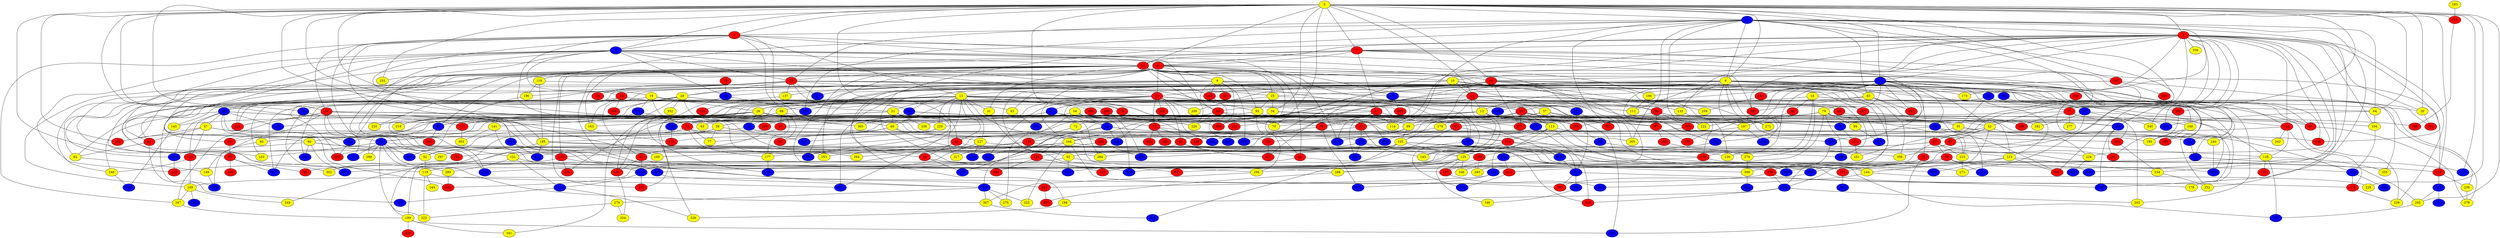graph {
0 [style = filled fillcolor = yellow];
1 [style = filled fillcolor = blue];
2 [style = filled fillcolor = red];
3 [style = filled fillcolor = red];
4 [style = filled fillcolor = blue];
5 [style = filled fillcolor = blue];
6 [style = filled fillcolor = yellow];
7 [style = filled fillcolor = red];
8 [style = filled fillcolor = red];
9 [style = filled fillcolor = yellow];
10 [style = filled fillcolor = yellow];
11 [style = filled fillcolor = red];
12 [style = filled fillcolor = yellow];
13 [style = filled fillcolor = yellow];
14 [style = filled fillcolor = red];
15 [style = filled fillcolor = red];
16 [style = filled fillcolor = red];
17 [style = filled fillcolor = red];
18 [style = filled fillcolor = yellow];
19 [style = filled fillcolor = yellow];
20 [style = filled fillcolor = yellow];
21 [style = filled fillcolor = yellow];
22 [style = filled fillcolor = red];
23 [style = filled fillcolor = red];
24 [style = filled fillcolor = red];
25 [style = filled fillcolor = yellow];
26 [style = filled fillcolor = yellow];
27 [style = filled fillcolor = red];
28 [style = filled fillcolor = yellow];
29 [style = filled fillcolor = blue];
30 [style = filled fillcolor = blue];
31 [style = filled fillcolor = yellow];
32 [style = filled fillcolor = red];
33 [style = filled fillcolor = red];
34 [style = filled fillcolor = yellow];
35 [style = filled fillcolor = yellow];
36 [style = filled fillcolor = blue];
37 [style = filled fillcolor = yellow];
38 [style = filled fillcolor = yellow];
39 [style = filled fillcolor = blue];
40 [style = filled fillcolor = red];
41 [style = filled fillcolor = red];
42 [style = filled fillcolor = yellow];
43 [style = filled fillcolor = yellow];
44 [style = filled fillcolor = red];
45 [style = filled fillcolor = red];
46 [style = filled fillcolor = red];
47 [style = filled fillcolor = yellow];
48 [style = filled fillcolor = red];
49 [style = filled fillcolor = yellow];
50 [style = filled fillcolor = red];
51 [style = filled fillcolor = red];
52 [style = filled fillcolor = yellow];
53 [style = filled fillcolor = blue];
54 [style = filled fillcolor = yellow];
55 [style = filled fillcolor = blue];
56 [style = filled fillcolor = red];
57 [style = filled fillcolor = blue];
58 [style = filled fillcolor = blue];
59 [style = filled fillcolor = blue];
60 [style = filled fillcolor = yellow];
61 [style = filled fillcolor = blue];
62 [style = filled fillcolor = red];
63 [style = filled fillcolor = yellow];
64 [style = filled fillcolor = yellow];
65 [style = filled fillcolor = red];
66 [style = filled fillcolor = blue];
67 [style = filled fillcolor = red];
68 [style = filled fillcolor = blue];
69 [style = filled fillcolor = red];
70 [style = filled fillcolor = yellow];
71 [style = filled fillcolor = blue];
72 [style = filled fillcolor = yellow];
73 [style = filled fillcolor = red];
74 [style = filled fillcolor = red];
75 [style = filled fillcolor = red];
76 [style = filled fillcolor = red];
77 [style = filled fillcolor = yellow];
78 [style = filled fillcolor = red];
79 [style = filled fillcolor = yellow];
80 [style = filled fillcolor = yellow];
81 [style = filled fillcolor = red];
82 [style = filled fillcolor = yellow];
83 [style = filled fillcolor = yellow];
84 [style = filled fillcolor = red];
85 [style = filled fillcolor = red];
86 [style = filled fillcolor = blue];
87 [style = filled fillcolor = red];
88 [style = filled fillcolor = yellow];
89 [style = filled fillcolor = yellow];
90 [style = filled fillcolor = red];
91 [style = filled fillcolor = red];
92 [style = filled fillcolor = yellow];
93 [style = filled fillcolor = red];
94 [style = filled fillcolor = blue];
95 [style = filled fillcolor = yellow];
96 [style = filled fillcolor = red];
97 [style = filled fillcolor = red];
98 [style = filled fillcolor = blue];
99 [style = filled fillcolor = yellow];
100 [style = filled fillcolor = blue];
101 [style = filled fillcolor = blue];
102 [style = filled fillcolor = blue];
103 [style = filled fillcolor = yellow];
104 [style = filled fillcolor = yellow];
105 [style = filled fillcolor = yellow];
106 [style = filled fillcolor = yellow];
107 [style = filled fillcolor = yellow];
108 [style = filled fillcolor = red];
109 [style = filled fillcolor = blue];
110 [style = filled fillcolor = red];
111 [style = filled fillcolor = yellow];
112 [style = filled fillcolor = red];
113 [style = filled fillcolor = yellow];
114 [style = filled fillcolor = yellow];
115 [style = filled fillcolor = red];
116 [style = filled fillcolor = red];
117 [style = filled fillcolor = red];
118 [style = filled fillcolor = yellow];
119 [style = filled fillcolor = yellow];
120 [style = filled fillcolor = blue];
121 [style = filled fillcolor = red];
122 [style = filled fillcolor = red];
123 [style = filled fillcolor = yellow];
124 [style = filled fillcolor = red];
125 [style = filled fillcolor = yellow];
126 [style = filled fillcolor = red];
127 [style = filled fillcolor = yellow];
128 [style = filled fillcolor = yellow];
129 [style = filled fillcolor = red];
130 [style = filled fillcolor = yellow];
131 [style = filled fillcolor = red];
132 [style = filled fillcolor = red];
133 [style = filled fillcolor = yellow];
134 [style = filled fillcolor = red];
135 [style = filled fillcolor = red];
136 [style = filled fillcolor = blue];
137 [style = filled fillcolor = yellow];
138 [style = filled fillcolor = red];
139 [style = filled fillcolor = blue];
140 [style = filled fillcolor = red];
141 [style = filled fillcolor = yellow];
142 [style = filled fillcolor = blue];
143 [style = filled fillcolor = yellow];
144 [style = filled fillcolor = yellow];
145 [style = filled fillcolor = yellow];
146 [style = filled fillcolor = red];
147 [style = filled fillcolor = blue];
148 [style = filled fillcolor = blue];
149 [style = filled fillcolor = yellow];
150 [style = filled fillcolor = blue];
151 [style = filled fillcolor = yellow];
152 [style = filled fillcolor = blue];
153 [style = filled fillcolor = blue];
154 [style = filled fillcolor = blue];
155 [style = filled fillcolor = red];
156 [style = filled fillcolor = red];
157 [style = filled fillcolor = red];
158 [style = filled fillcolor = red];
159 [style = filled fillcolor = blue];
160 [style = filled fillcolor = yellow];
161 [style = filled fillcolor = blue];
162 [style = filled fillcolor = red];
163 [style = filled fillcolor = yellow];
164 [style = filled fillcolor = yellow];
165 [style = filled fillcolor = red];
166 [style = filled fillcolor = yellow];
167 [style = filled fillcolor = red];
168 [style = filled fillcolor = yellow];
169 [style = filled fillcolor = yellow];
170 [style = filled fillcolor = blue];
171 [style = filled fillcolor = blue];
172 [style = filled fillcolor = blue];
173 [style = filled fillcolor = yellow];
174 [style = filled fillcolor = blue];
175 [style = filled fillcolor = blue];
176 [style = filled fillcolor = red];
177 [style = filled fillcolor = yellow];
178 [style = filled fillcolor = yellow];
179 [style = filled fillcolor = yellow];
180 [style = filled fillcolor = red];
181 [style = filled fillcolor = red];
182 [style = filled fillcolor = yellow];
183 [style = filled fillcolor = yellow];
184 [style = filled fillcolor = red];
185 [style = filled fillcolor = yellow];
186 [style = filled fillcolor = red];
187 [style = filled fillcolor = yellow];
188 [style = filled fillcolor = blue];
189 [style = filled fillcolor = yellow];
190 [style = filled fillcolor = blue];
191 [style = filled fillcolor = blue];
192 [style = filled fillcolor = blue];
193 [style = filled fillcolor = blue];
194 [style = filled fillcolor = red];
195 [style = filled fillcolor = yellow];
196 [style = filled fillcolor = yellow];
197 [style = filled fillcolor = red];
198 [style = filled fillcolor = yellow];
199 [style = filled fillcolor = blue];
200 [style = filled fillcolor = red];
201 [style = filled fillcolor = red];
202 [style = filled fillcolor = yellow];
203 [style = filled fillcolor = red];
204 [style = filled fillcolor = blue];
205 [style = filled fillcolor = yellow];
206 [style = filled fillcolor = blue];
207 [style = filled fillcolor = red];
208 [style = filled fillcolor = blue];
209 [style = filled fillcolor = red];
210 [style = filled fillcolor = blue];
211 [style = filled fillcolor = red];
212 [style = filled fillcolor = blue];
213 [style = filled fillcolor = red];
214 [style = filled fillcolor = blue];
215 [style = filled fillcolor = yellow];
216 [style = filled fillcolor = red];
217 [style = filled fillcolor = blue];
218 [style = filled fillcolor = blue];
219 [style = filled fillcolor = yellow];
220 [style = filled fillcolor = yellow];
221 [style = filled fillcolor = blue];
222 [style = filled fillcolor = yellow];
223 [style = filled fillcolor = blue];
224 [style = filled fillcolor = yellow];
225 [style = filled fillcolor = yellow];
226 [style = filled fillcolor = yellow];
227 [style = filled fillcolor = blue];
228 [style = filled fillcolor = yellow];
229 [style = filled fillcolor = blue];
230 [style = filled fillcolor = red];
231 [style = filled fillcolor = red];
232 [style = filled fillcolor = red];
233 [style = filled fillcolor = red];
234 [style = filled fillcolor = yellow];
235 [style = filled fillcolor = yellow];
236 [style = filled fillcolor = yellow];
237 [style = filled fillcolor = blue];
238 [style = filled fillcolor = red];
239 [style = filled fillcolor = yellow];
240 [style = filled fillcolor = yellow];
241 [style = filled fillcolor = blue];
242 [style = filled fillcolor = yellow];
243 [style = filled fillcolor = blue];
244 [style = filled fillcolor = yellow];
245 [style = filled fillcolor = red];
246 [style = filled fillcolor = blue];
247 [style = filled fillcolor = blue];
248 [style = filled fillcolor = yellow];
249 [style = filled fillcolor = yellow];
250 [style = filled fillcolor = red];
251 [style = filled fillcolor = yellow];
252 [style = filled fillcolor = yellow];
253 [style = filled fillcolor = yellow];
254 [style = filled fillcolor = red];
255 [style = filled fillcolor = yellow];
256 [style = filled fillcolor = yellow];
257 [style = filled fillcolor = blue];
258 [style = filled fillcolor = red];
259 [style = filled fillcolor = yellow];
260 [style = filled fillcolor = blue];
261 [style = filled fillcolor = blue];
262 [style = filled fillcolor = blue];
263 [style = filled fillcolor = blue];
264 [style = filled fillcolor = yellow];
265 [style = filled fillcolor = yellow];
266 [style = filled fillcolor = red];
267 [style = filled fillcolor = blue];
268 [style = filled fillcolor = red];
269 [style = filled fillcolor = red];
270 [style = filled fillcolor = blue];
271 [style = filled fillcolor = yellow];
272 [style = filled fillcolor = yellow];
273 [style = filled fillcolor = blue];
274 [style = filled fillcolor = yellow];
275 [style = filled fillcolor = red];
276 [style = filled fillcolor = yellow];
277 [style = filled fillcolor = yellow];
278 [style = filled fillcolor = yellow];
279 [style = filled fillcolor = yellow];
280 [style = filled fillcolor = blue];
281 [style = filled fillcolor = red];
282 [style = filled fillcolor = red];
283 [style = filled fillcolor = red];
284 [style = filled fillcolor = yellow];
285 [style = filled fillcolor = blue];
286 [style = filled fillcolor = yellow];
287 [style = filled fillcolor = red];
288 [style = filled fillcolor = red];
289 [style = filled fillcolor = yellow];
290 [style = filled fillcolor = blue];
291 [style = filled fillcolor = red];
292 [style = filled fillcolor = red];
293 [style = filled fillcolor = yellow];
294 [style = filled fillcolor = blue];
295 [style = filled fillcolor = red];
296 [style = filled fillcolor = blue];
297 [style = filled fillcolor = yellow];
298 [style = filled fillcolor = yellow];
299 [style = filled fillcolor = blue];
300 [style = filled fillcolor = red];
301 [style = filled fillcolor = blue];
302 [style = filled fillcolor = yellow];
303 [style = filled fillcolor = yellow];
304 [style = filled fillcolor = blue];
305 [style = filled fillcolor = yellow];
306 [style = filled fillcolor = yellow];
307 [style = filled fillcolor = yellow];
308 [style = filled fillcolor = red];
309 [style = filled fillcolor = yellow];
310 [style = filled fillcolor = blue];
311 [style = filled fillcolor = red];
312 [style = filled fillcolor = blue];
313 [style = filled fillcolor = blue];
314 [style = filled fillcolor = blue];
315 [style = filled fillcolor = blue];
316 [style = filled fillcolor = red];
317 [style = filled fillcolor = yellow];
318 [style = filled fillcolor = red];
319 [style = filled fillcolor = blue];
320 [style = filled fillcolor = red];
321 [style = filled fillcolor = blue];
322 [style = filled fillcolor = yellow];
323 [style = filled fillcolor = red];
324 [style = filled fillcolor = red];
325 [style = filled fillcolor = blue];
326 [style = filled fillcolor = yellow];
327 [style = filled fillcolor = red];
328 [style = filled fillcolor = red];
329 [style = filled fillcolor = blue];
330 [style = filled fillcolor = red];
331 [style = filled fillcolor = blue];
332 [style = filled fillcolor = blue];
333 [style = filled fillcolor = red];
334 [style = filled fillcolor = yellow];
335 [style = filled fillcolor = blue];
336 [style = filled fillcolor = yellow];
337 [style = filled fillcolor = blue];
338 [style = filled fillcolor = yellow];
339 [style = filled fillcolor = red];
340 [style = filled fillcolor = yellow];
341 [style = filled fillcolor = yellow];
342 [style = filled fillcolor = blue];
343 [style = filled fillcolor = red];
344 [style = filled fillcolor = blue];
345 [style = filled fillcolor = blue];
346 [style = filled fillcolor = yellow];
347 [style = filled fillcolor = blue];
348 [style = filled fillcolor = blue];
349 [style = filled fillcolor = red];
350 [style = filled fillcolor = blue];
351 [style = filled fillcolor = blue];
352 [style = filled fillcolor = yellow];
353 [style = filled fillcolor = red];
354 [style = filled fillcolor = blue];
355 [style = filled fillcolor = yellow];
356 [style = filled fillcolor = yellow];
357 [style = filled fillcolor = red];
358 [style = filled fillcolor = blue];
1 -- 29;
0 -- 5;
0 -- 6;
0 -- 7;
0 -- 11;
0 -- 14;
0 -- 15;
0 -- 16;
0 -- 20;
0 -- 34;
0 -- 38;
0 -- 42;
0 -- 44;
0 -- 48;
0 -- 58;
0 -- 63;
0 -- 64;
0 -- 4;
0 -- 3;
0 -- 2;
0 -- 1;
0 -- 70;
0 -- 76;
0 -- 85;
0 -- 117;
0 -- 129;
0 -- 165;
0 -- 203;
0 -- 205;
0 -- 211;
0 -- 216;
0 -- 221;
0 -- 228;
0 -- 255;
1 -- 2;
1 -- 3;
1 -- 6;
1 -- 23;
1 -- 64;
1 -- 83;
1 -- 56;
1 -- 114;
1 -- 222;
1 -- 234;
1 -- 251;
1 -- 265;
1 -- 271;
1 -- 331;
1 -- 348;
1 -- 357;
2 -- 4;
2 -- 13;
2 -- 16;
2 -- 21;
2 -- 33;
2 -- 49;
2 -- 122;
2 -- 134;
2 -- 160;
2 -- 187;
2 -- 226;
2 -- 320;
3 -- 5;
3 -- 7;
3 -- 8;
3 -- 10;
3 -- 14;
3 -- 20;
3 -- 32;
3 -- 104;
3 -- 112;
3 -- 118;
3 -- 133;
3 -- 146;
3 -- 150;
3 -- 173;
3 -- 191;
3 -- 201;
3 -- 212;
3 -- 224;
3 -- 239;
3 -- 252;
3 -- 260;
3 -- 320;
3 -- 327;
3 -- 340;
3 -- 356;
4 -- 8;
4 -- 15;
4 -- 19;
4 -- 22;
4 -- 23;
4 -- 39;
4 -- 65;
4 -- 80;
4 -- 103;
4 -- 106;
4 -- 241;
4 -- 268;
4 -- 273;
4 -- 328;
5 -- 12;
5 -- 18;
5 -- 25;
5 -- 27;
5 -- 41;
5 -- 42;
5 -- 73;
5 -- 78;
5 -- 79;
5 -- 98;
5 -- 101;
5 -- 106;
5 -- 146;
5 -- 152;
5 -- 155;
5 -- 164;
5 -- 167;
5 -- 184;
5 -- 222;
5 -- 230;
5 -- 231;
5 -- 236;
5 -- 286;
5 -- 301;
5 -- 355;
6 -- 29;
6 -- 43;
6 -- 50;
6 -- 53;
6 -- 83;
6 -- 92;
6 -- 96;
6 -- 99;
6 -- 107;
6 -- 111;
6 -- 112;
6 -- 123;
6 -- 138;
6 -- 152;
6 -- 173;
6 -- 202;
6 -- 212;
6 -- 266;
6 -- 272;
6 -- 278;
6 -- 324;
6 -- 331;
7 -- 8;
7 -- 15;
7 -- 17;
7 -- 27;
7 -- 52;
7 -- 67;
7 -- 129;
7 -- 242;
7 -- 273;
8 -- 9;
8 -- 10;
8 -- 14;
8 -- 22;
8 -- 82;
8 -- 94;
8 -- 110;
8 -- 163;
8 -- 166;
8 -- 170;
8 -- 171;
8 -- 253;
8 -- 282;
9 -- 11;
9 -- 28;
9 -- 44;
9 -- 45;
9 -- 51;
9 -- 66;
9 -- 137;
9 -- 147;
9 -- 186;
9 -- 191;
9 -- 199;
9 -- 207;
9 -- 227;
9 -- 241;
9 -- 266;
10 -- 11;
10 -- 13;
10 -- 50;
10 -- 91;
10 -- 181;
10 -- 293;
10 -- 312;
11 -- 12;
11 -- 37;
11 -- 55;
11 -- 143;
11 -- 207;
11 -- 232;
11 -- 238;
11 -- 259;
12 -- 24;
12 -- 33;
12 -- 35;
12 -- 38;
12 -- 39;
12 -- 42;
12 -- 60;
12 -- 63;
12 -- 70;
12 -- 71;
12 -- 157;
12 -- 168;
12 -- 193;
12 -- 272;
13 -- 17;
13 -- 20;
13 -- 21;
13 -- 31;
13 -- 48;
13 -- 49;
13 -- 58;
13 -- 69;
13 -- 88;
13 -- 104;
13 -- 111;
13 -- 113;
13 -- 127;
13 -- 145;
13 -- 181;
13 -- 200;
13 -- 204;
13 -- 206;
13 -- 219;
13 -- 220;
13 -- 288;
13 -- 295;
13 -- 301;
13 -- 326;
13 -- 341;
13 -- 347;
13 -- 358;
14 -- 22;
14 -- 40;
14 -- 130;
14 -- 198;
14 -- 218;
14 -- 252;
14 -- 265;
14 -- 275;
14 -- 306;
14 -- 338;
14 -- 358;
15 -- 23;
15 -- 25;
15 -- 30;
15 -- 31;
15 -- 45;
15 -- 65;
15 -- 71;
15 -- 95;
15 -- 143;
15 -- 169;
15 -- 175;
15 -- 182;
15 -- 186;
15 -- 195;
15 -- 232;
15 -- 235;
15 -- 240;
15 -- 248;
15 -- 255;
15 -- 300;
15 -- 324;
16 -- 35;
16 -- 59;
16 -- 81;
16 -- 87;
16 -- 121;
16 -- 122;
16 -- 172;
16 -- 187;
16 -- 199;
16 -- 324;
17 -- 24;
17 -- 72;
17 -- 114;
17 -- 175;
17 -- 201;
18 -- 46;
18 -- 102;
18 -- 130;
18 -- 168;
18 -- 178;
18 -- 274;
19 -- 26;
19 -- 43;
19 -- 53;
19 -- 62;
19 -- 82;
19 -- 192;
19 -- 264;
20 -- 353;
21 -- 32;
21 -- 33;
21 -- 49;
21 -- 109;
21 -- 113;
21 -- 336;
22 -- 26;
22 -- 36;
22 -- 40;
22 -- 61;
22 -- 73;
22 -- 142;
22 -- 203;
22 -- 217;
22 -- 263;
22 -- 284;
22 -- 285;
22 -- 291;
22 -- 321;
22 -- 338;
23 -- 24;
23 -- 25;
23 -- 28;
23 -- 30;
23 -- 53;
23 -- 81;
23 -- 95;
23 -- 96;
23 -- 119;
23 -- 137;
23 -- 196;
23 -- 227;
23 -- 239;
23 -- 304;
23 -- 323;
24 -- 48;
24 -- 315;
25 -- 26;
25 -- 34;
25 -- 69;
25 -- 95;
26 -- 36;
26 -- 73;
26 -- 94;
26 -- 145;
26 -- 219;
26 -- 231;
26 -- 235;
26 -- 258;
26 -- 305;
26 -- 347;
27 -- 94;
27 -- 233;
27 -- 262;
27 -- 277;
27 -- 330;
28 -- 41;
28 -- 62;
28 -- 87;
28 -- 97;
28 -- 133;
28 -- 141;
28 -- 151;
28 -- 209;
28 -- 308;
28 -- 335;
28 -- 352;
29 -- 35;
29 -- 45;
29 -- 57;
29 -- 194;
30 -- 47;
30 -- 120;
30 -- 124;
30 -- 161;
30 -- 237;
30 -- 248;
30 -- 283;
30 -- 297;
30 -- 304;
31 -- 284;
32 -- 55;
32 -- 125;
32 -- 280;
33 -- 40;
33 -- 52;
33 -- 77;
33 -- 81;
33 -- 177;
34 -- 98;
34 -- 164;
34 -- 210;
34 -- 251;
34 -- 275;
34 -- 298;
35 -- 121;
35 -- 139;
35 -- 224;
36 -- 39;
36 -- 197;
37 -- 99;
37 -- 336;
37 -- 342;
37 -- 349;
37 -- 357;
38 -- 77;
38 -- 80;
38 -- 185;
38 -- 229;
39 -- 103;
39 -- 123;
39 -- 172;
39 -- 267;
39 -- 289;
39 -- 298;
39 -- 307;
39 -- 322;
40 -- 52;
40 -- 65;
40 -- 126;
40 -- 224;
40 -- 311;
40 -- 327;
41 -- 97;
41 -- 100;
41 -- 113;
41 -- 128;
41 -- 134;
41 -- 179;
41 -- 193;
41 -- 209;
41 -- 275;
42 -- 67;
42 -- 84;
42 -- 100;
42 -- 188;
42 -- 195;
43 -- 86;
44 -- 50;
44 -- 64;
44 -- 76;
44 -- 103;
44 -- 163;
44 -- 250;
44 -- 302;
44 -- 308;
45 -- 70;
45 -- 117;
45 -- 222;
45 -- 226;
45 -- 305;
46 -- 107;
47 -- 55;
47 -- 62;
47 -- 124;
47 -- 215;
47 -- 216;
48 -- 91;
48 -- 56;
48 -- 316;
49 -- 77;
49 -- 127;
49 -- 162;
49 -- 333;
50 -- 71;
50 -- 87;
50 -- 108;
50 -- 123;
50 -- 220;
52 -- 119;
53 -- 63;
53 -- 93;
53 -- 115;
53 -- 117;
53 -- 178;
53 -- 317;
54 -- 68;
54 -- 108;
54 -- 136;
54 -- 161;
54 -- 260;
54 -- 276;
54 -- 319;
55 -- 92;
55 -- 143;
55 -- 144;
55 -- 284;
55 -- 285;
57 -- 112;
57 -- 182;
57 -- 306;
57 -- 340;
58 -- 185;
58 -- 261;
59 -- 148;
59 -- 210;
60 -- 149;
61 -- 68;
61 -- 86;
61 -- 226;
61 -- 258;
62 -- 82;
62 -- 351;
64 -- 104;
64 -- 212;
65 -- 129;
65 -- 302;
66 -- 214;
67 -- 74;
67 -- 177;
67 -- 215;
67 -- 249;
67 -- 256;
67 -- 281;
68 -- 115;
68 -- 126;
68 -- 206;
68 -- 240;
68 -- 332;
69 -- 202;
71 -- 231;
72 -- 116;
73 -- 180;
73 -- 238;
73 -- 265;
73 -- 339;
74 -- 119;
74 -- 139;
74 -- 247;
74 -- 262;
74 -- 311;
75 -- 241;
76 -- 131;
78 -- 156;
78 -- 290;
78 -- 342;
79 -- 89;
79 -- 93;
79 -- 96;
79 -- 171;
79 -- 209;
79 -- 213;
79 -- 215;
79 -- 299;
80 -- 110;
80 -- 176;
80 -- 261;
80 -- 263;
80 -- 304;
81 -- 85;
82 -- 149;
83 -- 131;
83 -- 167;
83 -- 260;
83 -- 320;
84 -- 90;
84 -- 128;
84 -- 158;
85 -- 90;
85 -- 135;
85 -- 347;
87 -- 155;
87 -- 245;
88 -- 97;
88 -- 142;
88 -- 162;
88 -- 177;
88 -- 254;
89 -- 325;
91 -- 156;
91 -- 174;
91 -- 181;
92 -- 188;
92 -- 237;
92 -- 328;
93 -- 105;
93 -- 144;
93 -- 237;
94 -- 120;
94 -- 268;
95 -- 99;
95 -- 147;
95 -- 163;
95 -- 256;
95 -- 335;
96 -- 278;
97 -- 140;
97 -- 250;
98 -- 101;
98 -- 140;
98 -- 247;
99 -- 105;
99 -- 110;
99 -- 175;
100 -- 309;
56 -- 256;
56 -- 332;
101 -- 214;
102 -- 105;
104 -- 139;
105 -- 122;
105 -- 125;
105 -- 136;
105 -- 138;
105 -- 151;
105 -- 160;
105 -- 223;
105 -- 297;
105 -- 310;
106 -- 111;
107 -- 152;
107 -- 218;
107 -- 300;
108 -- 142;
108 -- 233;
109 -- 134;
110 -- 148;
110 -- 189;
110 -- 254;
112 -- 116;
112 -- 128;
112 -- 176;
112 -- 242;
113 -- 115;
113 -- 146;
113 -- 164;
113 -- 243;
113 -- 271;
115 -- 124;
115 -- 125;
115 -- 130;
115 -- 312;
116 -- 264;
116 -- 299;
116 -- 317;
117 -- 303;
118 -- 170;
118 -- 185;
118 -- 196;
119 -- 244;
119 -- 301;
119 -- 322;
120 -- 250;
121 -- 327;
123 -- 144;
123 -- 201;
123 -- 234;
123 -- 354;
124 -- 169;
124 -- 248;
125 -- 166;
125 -- 197;
125 -- 261;
125 -- 286;
125 -- 333;
125 -- 346;
126 -- 148;
126 -- 157;
126 -- 282;
127 -- 153;
127 -- 158;
127 -- 174;
128 -- 132;
128 -- 223;
128 -- 243;
128 -- 355;
129 -- 159;
129 -- 236;
131 -- 345;
133 -- 138;
136 -- 312;
137 -- 318;
138 -- 150;
138 -- 286;
139 -- 176;
139 -- 190;
140 -- 153;
140 -- 280;
141 -- 174;
141 -- 303;
144 -- 208;
144 -- 228;
145 -- 350;
147 -- 290;
147 -- 313;
148 -- 171;
149 -- 335;
151 -- 246;
151 -- 289;
151 -- 319;
152 -- 154;
154 -- 197;
154 -- 213;
156 -- 169;
156 -- 178;
156 -- 191;
158 -- 273;
158 -- 293;
159 -- 205;
159 -- 270;
164 -- 205;
164 -- 225;
164 -- 253;
164 -- 321;
164 -- 329;
164 -- 343;
165 -- 186;
165 -- 206;
165 -- 269;
165 -- 353;
168 -- 194;
168 -- 195;
169 -- 187;
169 -- 249;
169 -- 294;
170 -- 288;
170 -- 299;
171 -- 225;
171 -- 276;
171 -- 279;
171 -- 307;
174 -- 232;
174 -- 246;
176 -- 239;
177 -- 329;
179 -- 204;
181 -- 334;
183 -- 211;
184 -- 259;
185 -- 189;
185 -- 210;
185 -- 309;
185 -- 358;
186 -- 345;
187 -- 189;
189 -- 292;
189 -- 341;
189 -- 342;
191 -- 198;
191 -- 202;
191 -- 316;
192 -- 219;
192 -- 253;
193 -- 199;
193 -- 316;
196 -- 267;
197 -- 208;
198 -- 326;
200 -- 266;
200 -- 280;
203 -- 281;
205 -- 223;
207 -- 325;
207 -- 330;
209 -- 257;
209 -- 319;
211 -- 349;
213 -- 313;
214 -- 221;
214 -- 290;
215 -- 271;
217 -- 354;
220 -- 229;
220 -- 302;
224 -- 296;
231 -- 251;
233 -- 234;
234 -- 252;
236 -- 278;
240 -- 262;
241 -- 329;
241 -- 331;
243 -- 283;
243 -- 315;
245 -- 274;
246 -- 326;
246 -- 351;
248 -- 350;
256 -- 307;
257 -- 306;
260 -- 281;
260 -- 348;
274 -- 309;
279 -- 322;
279 -- 334;
283 -- 287;
286 -- 287;
289 -- 300;
290 -- 343;
304 -- 328;
307 -- 310;
309 -- 344;
311 -- 314;
312 -- 337;
312 -- 343;
312 -- 348;
337 -- 346;
}
